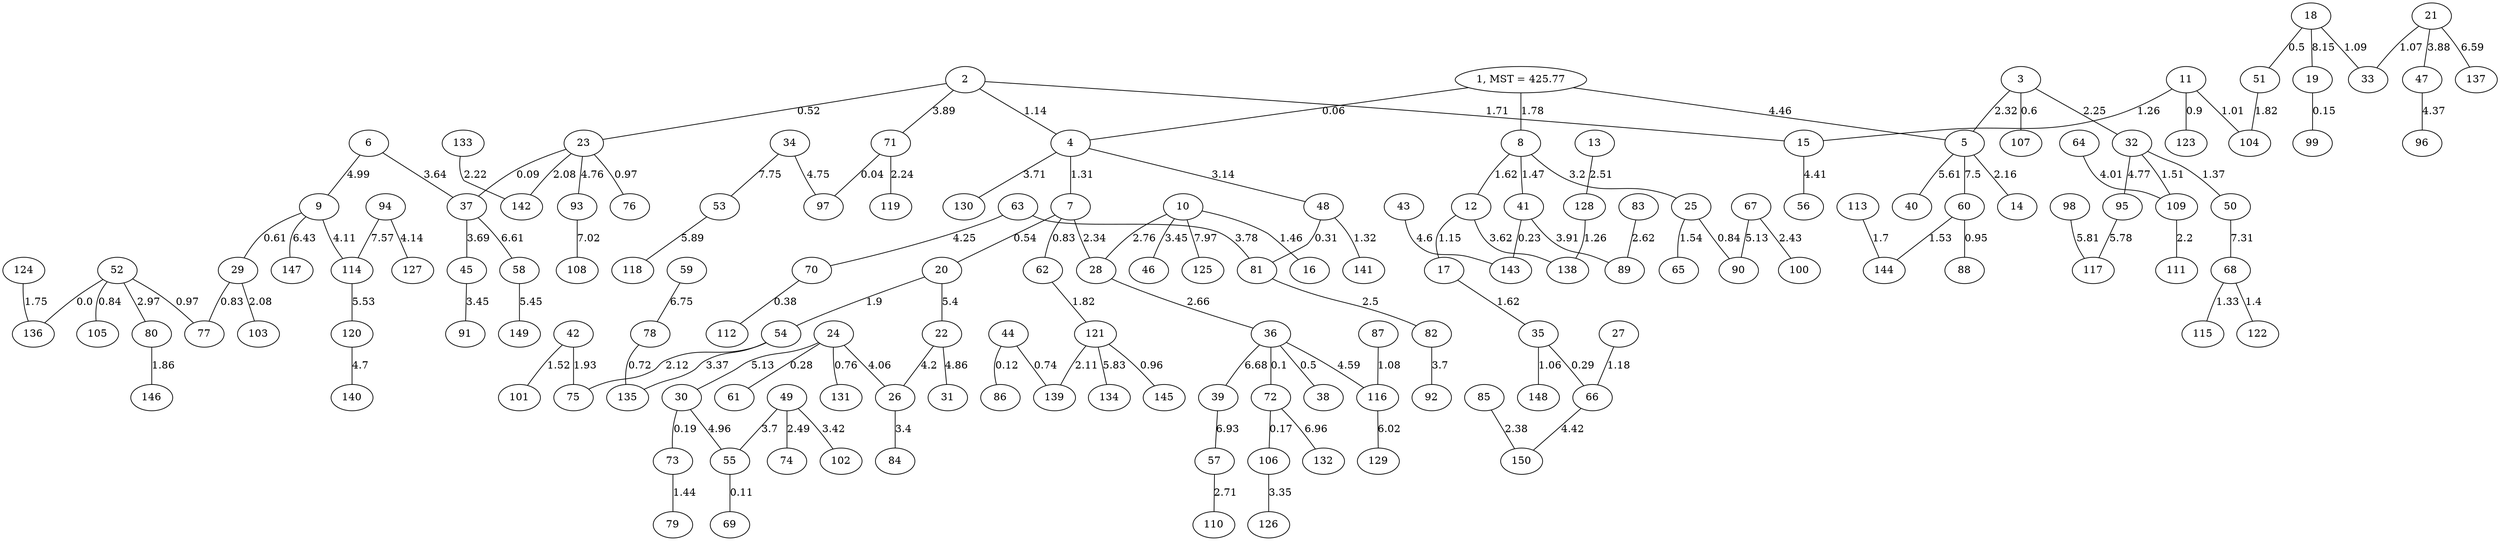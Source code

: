 graph KruskalD_DorogovtsevMendes{
52--136 [label=0.0]
71--97 [label=0.04]
1--4 [label=0.06]
23--37 [label=0.09]
36--72 [label=0.1]
55--69 [label=0.11]
44--86 [label=0.12]
19--99 [label=0.15]
72--106 [label=0.17]
30--73 [label=0.19]
41--143 [label=0.23]
24--61 [label=0.28]
35--66 [label=0.29]
48--81 [label=0.31]
70--112 [label=0.38]
18--51 [label=0.5]
36--38 [label=0.5]
2--23 [label=0.52]
7--20 [label=0.54]
3--107 [label=0.6]
9--29 [label=0.61]
78--135 [label=0.72]
44--139 [label=0.74]
24--131 [label=0.76]
29--77 [label=0.83]
7--62 [label=0.83]
52--105 [label=0.84]
25--90 [label=0.84]
11--123 [label=0.9]
60--88 [label=0.95]
121--145 [label=0.96]
52--77 [label=0.97]
23--76 [label=0.97]
11--104 [label=1.01]
35--148 [label=1.06]
21--33 [label=1.07]
87--116 [label=1.08]
18--33 [label=1.09]
2--4 [label=1.14]
12--17 [label=1.15]
27--66 [label=1.18]
128--138 [label=1.26]
11--15 [label=1.26]
4--7 [label=1.31]
48--141 [label=1.32]
68--115 [label=1.33]
32--50 [label=1.37]
68--122 [label=1.4]
73--79 [label=1.44]
10--16 [label=1.46]
8--41 [label=1.47]
32--109 [label=1.51]
42--101 [label=1.52]
60--144 [label=1.53]
25--65 [label=1.54]
17--35 [label=1.62]
8--12 [label=1.62]
113--144 [label=1.7]
2--15 [label=1.71]
124--136 [label=1.75]
1--8 [label=1.78]
62--121 [label=1.82]
51--104 [label=1.82]
80--146 [label=1.86]
20--54 [label=1.9]
42--75 [label=1.93]
23--142 [label=2.08]
29--103 [label=2.08]
121--139 [label=2.11]
54--75 [label=2.12]
5--14 [label=2.16]
109--111 [label=2.2]
133--142 [label=2.22]
71--119 [label=2.24]
3--32 [label=2.25]
3--5 [label=2.32]
7--28 [label=2.34]
85--150 [label=2.38]
67--100 [label=2.43]
49--74 [label=2.49]
81--82 [label=2.5]
13--128 [label=2.51]
83--89 [label=2.62]
28--36 [label=2.66]
57--110 [label=2.71]
10--28 [label=2.76]
52--80 [label=2.97]
4--48 [label=3.14]
8--25 [label=3.2]
106--126 [label=3.35]
54--135 [label=3.37]
26--84 [label=3.4]
49--102 [label=3.42]
45--91 [label=3.45]
10--46 [label=3.45]
12--138 [label=3.62]
6--37 [label=3.64]
37--45 [label=3.69]
82--92 [label=3.7]
49--55 [label=3.7]
4--130 [label=3.71]
63--81 [label=3.78]
21--47 [label=3.88]
2--71 [label=3.89]
41--89 [label=3.91]
64--109 [label=4.01]
24--26 [label=4.06]
9--114 [label=4.11]
94--127 [label=4.14]
22--26 [label=4.2]
63--70 [label=4.25]
47--96 [label=4.37]
15--56 [label=4.41]
66--150 [label=4.42]
1--5 [label=4.46]
36--116 [label=4.59]
43--143 [label=4.6]
120--140 [label=4.7]
34--97 [label=4.75]
23--93 [label=4.76]
32--95 [label=4.77]
22--31 [label=4.86]
30--55 [label=4.96]
6--9 [label=4.99]
67--90 [label=5.13]
24--30 [label=5.13]
20--22 [label=5.4]
58--149 [label=5.45]
114--120 [label=5.53]
5--40 [label=5.61]
95--117 [label=5.78]
98--117 [label=5.81]
121--134 [label=5.83]
53--118 [label=5.89]
116--129 [label=6.02]
9--147 [label=6.43]
21--137 [label=6.59]
37--58 [label=6.61]
36--39 [label=6.68]
59--78 [label=6.75]
39--57 [label=6.93]
72--132 [label=6.96]
93--108 [label=7.02]
50--68 [label=7.31]
5--60 [label=7.5]
94--114 [label=7.57]
34--53 [label=7.75]
10--125 [label=7.97]
18--19 [label=8.15]
1 [label="1, MST = 425.77"]
}
